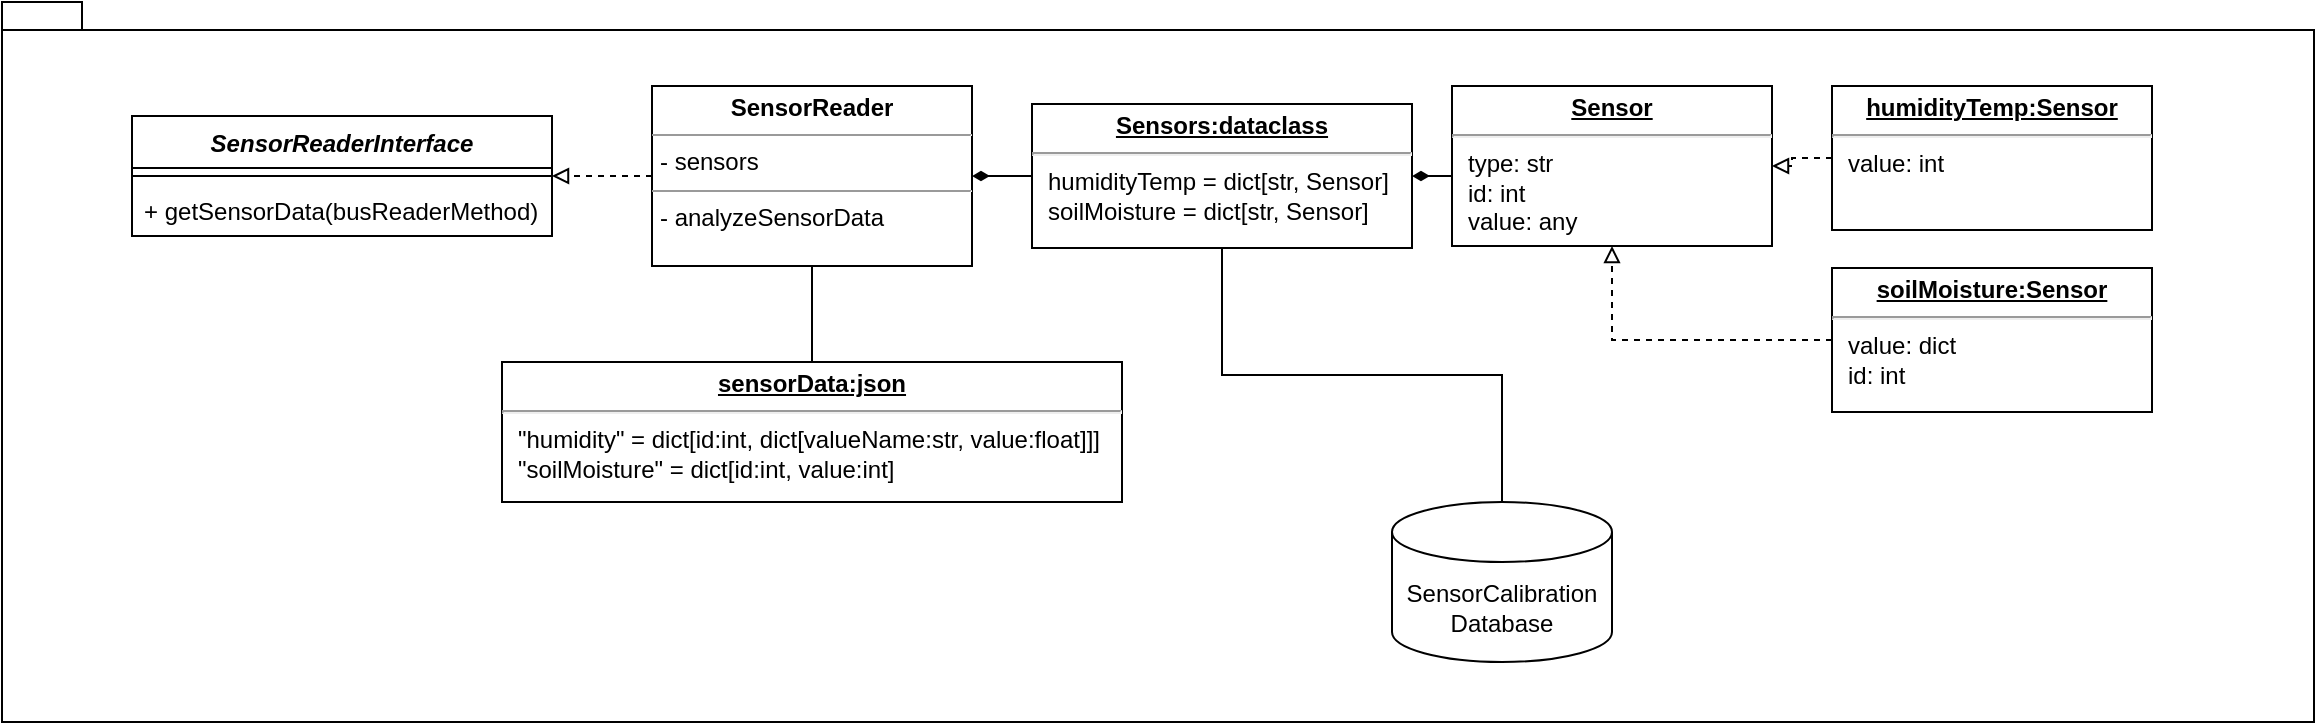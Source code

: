 <mxfile version="20.5.3" type="embed"><diagram id="23iRSUPoRavnBvh4doch" name="Page-1"><mxGraphModel dx="1015" dy="691" grid="1" gridSize="10" guides="1" tooltips="1" connect="1" arrows="1" fold="1" page="1" pageScale="1" pageWidth="827" pageHeight="1169" math="0" shadow="0"><root><mxCell id="0"/><mxCell id="1" parent="0"/><mxCell id="8" value="" style="shape=folder;fontStyle=1;spacingTop=10;tabWidth=40;tabHeight=14;tabPosition=left;html=1;" parent="1" vertex="1"><mxGeometry x="85" y="40" width="1156" height="360" as="geometry"/></mxCell><mxCell id="28" style="edgeStyle=orthogonalEdgeStyle;rounded=0;orthogonalLoop=1;jettySize=auto;html=1;endArrow=none;endFill=0;" parent="1" source="6" target="27" edge="1"><mxGeometry relative="1" as="geometry"/></mxCell><mxCell id="2" value="SensorReaderInterface" style="swimlane;fontStyle=3;align=center;verticalAlign=top;childLayout=stackLayout;horizontal=1;startSize=26;horizontalStack=0;resizeParent=1;resizeParentMax=0;resizeLast=0;collapsible=1;marginBottom=0;" parent="1" vertex="1"><mxGeometry x="150" y="97" width="210" height="60" as="geometry"/></mxCell><mxCell id="4" value="" style="line;strokeWidth=1;fillColor=none;align=left;verticalAlign=middle;spacingTop=-1;spacingLeft=3;spacingRight=3;rotatable=0;labelPosition=right;points=[];portConstraint=eastwest;strokeColor=inherit;" parent="2" vertex="1"><mxGeometry y="26" width="210" height="8" as="geometry"/></mxCell><mxCell id="5" value="+ getSensorData(busReaderMethod)" style="text;strokeColor=none;fillColor=none;align=left;verticalAlign=top;spacingLeft=4;spacingRight=4;overflow=hidden;rotatable=0;points=[[0,0.5],[1,0.5]];portConstraint=eastwest;" parent="2" vertex="1"><mxGeometry y="34" width="210" height="26" as="geometry"/></mxCell><mxCell id="7" style="edgeStyle=orthogonalEdgeStyle;rounded=0;orthogonalLoop=1;jettySize=auto;html=1;dashed=1;endArrow=block;endFill=0;" parent="1" source="6" target="2" edge="1"><mxGeometry relative="1" as="geometry"/></mxCell><mxCell id="25" style="edgeStyle=orthogonalEdgeStyle;rounded=0;orthogonalLoop=1;jettySize=auto;html=1;startArrow=diamondThin;startFill=1;endArrow=none;endFill=0;" parent="1" source="6" target="14" edge="1"><mxGeometry relative="1" as="geometry"/></mxCell><mxCell id="6" value="&lt;p style=&quot;margin:0px;margin-top:4px;text-align:center;&quot;&gt;&lt;b&gt;SensorReader&lt;/b&gt;&lt;/p&gt;&lt;hr size=&quot;1&quot;&gt;&lt;p style=&quot;margin:0px;margin-left:4px;&quot;&gt;- sensors&lt;/p&gt;&lt;hr size=&quot;1&quot;&gt;&lt;p style=&quot;margin:0px;margin-left:4px;&quot;&gt;- analyzeSensorData&lt;/p&gt;" style="verticalAlign=top;align=left;overflow=fill;fontSize=12;fontFamily=Helvetica;html=1;" parent="1" vertex="1"><mxGeometry x="410" y="82" width="160" height="90" as="geometry"/></mxCell><mxCell id="24" style="edgeStyle=orthogonalEdgeStyle;rounded=0;orthogonalLoop=1;jettySize=auto;html=1;endArrow=none;endFill=0;startArrow=diamondThin;startFill=1;" parent="1" source="14" target="16" edge="1"><mxGeometry relative="1" as="geometry"/></mxCell><mxCell id="30" style="edgeStyle=orthogonalEdgeStyle;rounded=0;orthogonalLoop=1;jettySize=auto;html=1;endArrow=none;endFill=0;" edge="1" parent="1" source="14" target="29"><mxGeometry relative="1" as="geometry"/></mxCell><mxCell id="14" value="&lt;p style=&quot;margin:0px;margin-top:4px;text-align:center;text-decoration:underline;&quot;&gt;&lt;b&gt;Sensors:dataclass&lt;/b&gt;&lt;/p&gt;&lt;hr&gt;&lt;p style=&quot;margin:0px;margin-left:8px;&quot;&gt;humidityTemp = dict[str, Sensor]&lt;br&gt;soilMoisture = dict[str, Sensor]&lt;br&gt;&lt;/p&gt;" style="verticalAlign=top;align=left;overflow=fill;fontSize=12;fontFamily=Helvetica;html=1;" parent="1" vertex="1"><mxGeometry x="600" y="91" width="190" height="72" as="geometry"/></mxCell><mxCell id="23" value="" style="group" parent="1" vertex="1" connectable="0"><mxGeometry x="810" y="82" width="350" height="163" as="geometry"/></mxCell><mxCell id="16" value="&lt;p style=&quot;margin:0px;margin-top:4px;text-align:center;text-decoration:underline;&quot;&gt;&lt;b&gt;Sensor&lt;/b&gt;&lt;/p&gt;&lt;hr&gt;&lt;p style=&quot;margin:0px;margin-left:8px;&quot;&gt;type: str&lt;/p&gt;&lt;p style=&quot;margin:0px;margin-left:8px;&quot;&gt;id: int&amp;nbsp;&lt;br&gt;value: any&lt;br&gt;&lt;/p&gt;" style="verticalAlign=top;align=left;overflow=fill;fontSize=12;fontFamily=Helvetica;html=1;container=0;" parent="23" vertex="1"><mxGeometry width="160" height="80" as="geometry"/></mxCell><mxCell id="17" style="edgeStyle=orthogonalEdgeStyle;rounded=0;orthogonalLoop=1;jettySize=auto;html=1;dashed=1;endArrow=block;endFill=0;" parent="23" source="15" target="16" edge="1"><mxGeometry relative="1" as="geometry"/></mxCell><mxCell id="19" style="edgeStyle=orthogonalEdgeStyle;rounded=0;orthogonalLoop=1;jettySize=auto;html=1;dashed=1;endArrow=block;endFill=0;" parent="23" source="18" target="16" edge="1"><mxGeometry relative="1" as="geometry"/></mxCell><mxCell id="22" value="" style="group" parent="23" vertex="1" connectable="0"><mxGeometry x="190" width="160" height="163" as="geometry"/></mxCell><mxCell id="15" value="&lt;p style=&quot;margin:0px;margin-top:4px;text-align:center;text-decoration:underline;&quot;&gt;&lt;b&gt;humidityTemp:Sensor&lt;/b&gt;&lt;/p&gt;&lt;hr&gt;&lt;p style=&quot;margin:0px;margin-left:8px;&quot;&gt;value: int&lt;/p&gt;" style="verticalAlign=top;align=left;overflow=fill;fontSize=12;fontFamily=Helvetica;html=1;container=0;" parent="22" vertex="1"><mxGeometry width="160" height="72" as="geometry"/></mxCell><mxCell id="18" value="&lt;p style=&quot;margin:0px;margin-top:4px;text-align:center;text-decoration:underline;&quot;&gt;&lt;b&gt;soilMoisture:Sensor&lt;/b&gt;&lt;/p&gt;&lt;hr&gt;&lt;p style=&quot;margin:0px;margin-left:8px;&quot;&gt;value: dict&lt;br&gt;&lt;/p&gt;&lt;p style=&quot;margin:0px;margin-left:8px;&quot;&gt;id: int&lt;/p&gt;" style="verticalAlign=top;align=left;overflow=fill;fontSize=12;fontFamily=Helvetica;html=1;container=0;" parent="22" vertex="1"><mxGeometry y="91" width="160" height="72" as="geometry"/></mxCell><mxCell id="27" value="&lt;p style=&quot;margin:0px;margin-top:4px;text-align:center;text-decoration:underline;&quot;&gt;&lt;b&gt;sensorData:json&lt;/b&gt;&lt;/p&gt;&lt;hr&gt;&lt;p style=&quot;margin:0px;margin-left:8px;&quot;&gt;&quot;humidity&quot; = dict[id:int, dict[valueName:str, value:float]]]&lt;br&gt;&quot;soilMoisture&quot; = dict[id:int, value:int]&lt;br&gt;&lt;/p&gt;" style="verticalAlign=top;align=left;overflow=fill;fontSize=12;fontFamily=Helvetica;html=1;" parent="1" vertex="1"><mxGeometry x="335" y="220" width="310" height="70" as="geometry"/></mxCell><mxCell id="29" value="SensorCalibration&lt;br&gt;Database" style="shape=cylinder3;whiteSpace=wrap;html=1;boundedLbl=1;backgroundOutline=1;size=15;" vertex="1" parent="1"><mxGeometry x="780" y="290" width="110" height="80" as="geometry"/></mxCell></root></mxGraphModel></diagram></mxfile>